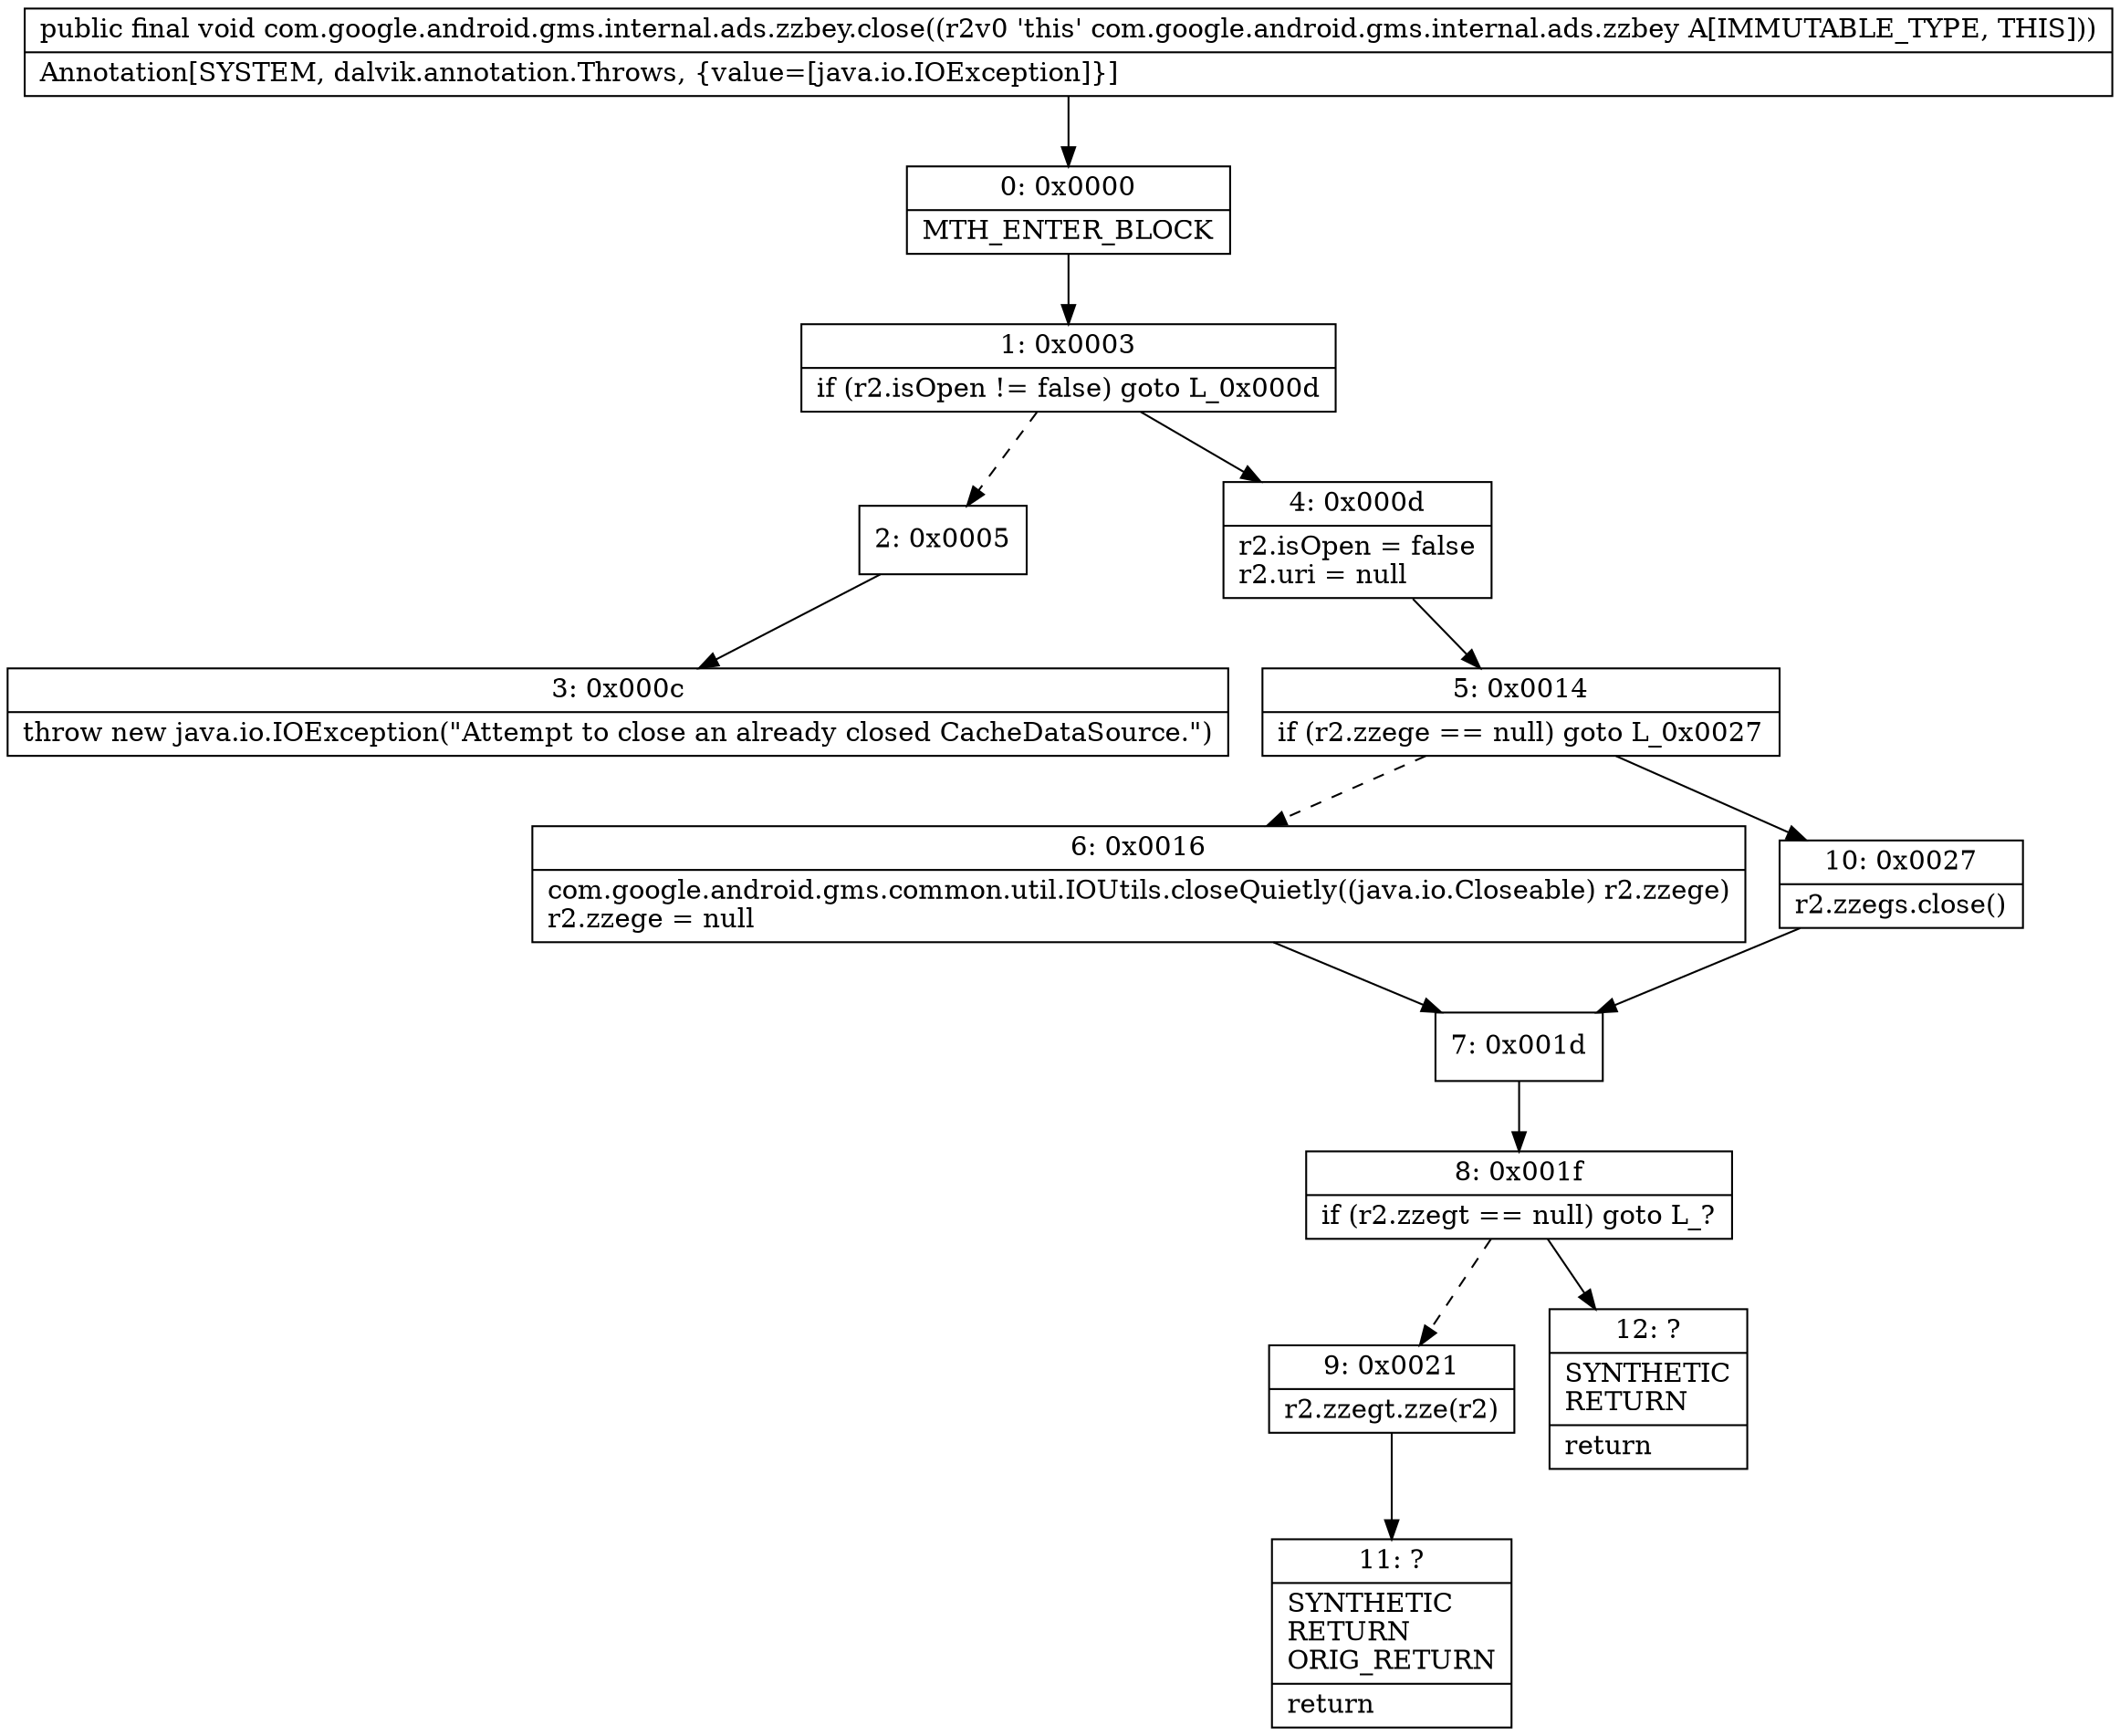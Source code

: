 digraph "CFG forcom.google.android.gms.internal.ads.zzbey.close()V" {
Node_0 [shape=record,label="{0\:\ 0x0000|MTH_ENTER_BLOCK\l}"];
Node_1 [shape=record,label="{1\:\ 0x0003|if (r2.isOpen != false) goto L_0x000d\l}"];
Node_2 [shape=record,label="{2\:\ 0x0005}"];
Node_3 [shape=record,label="{3\:\ 0x000c|throw new java.io.IOException(\"Attempt to close an already closed CacheDataSource.\")\l}"];
Node_4 [shape=record,label="{4\:\ 0x000d|r2.isOpen = false\lr2.uri = null\l}"];
Node_5 [shape=record,label="{5\:\ 0x0014|if (r2.zzege == null) goto L_0x0027\l}"];
Node_6 [shape=record,label="{6\:\ 0x0016|com.google.android.gms.common.util.IOUtils.closeQuietly((java.io.Closeable) r2.zzege)\lr2.zzege = null\l}"];
Node_7 [shape=record,label="{7\:\ 0x001d}"];
Node_8 [shape=record,label="{8\:\ 0x001f|if (r2.zzegt == null) goto L_?\l}"];
Node_9 [shape=record,label="{9\:\ 0x0021|r2.zzegt.zze(r2)\l}"];
Node_10 [shape=record,label="{10\:\ 0x0027|r2.zzegs.close()\l}"];
Node_11 [shape=record,label="{11\:\ ?|SYNTHETIC\lRETURN\lORIG_RETURN\l|return\l}"];
Node_12 [shape=record,label="{12\:\ ?|SYNTHETIC\lRETURN\l|return\l}"];
MethodNode[shape=record,label="{public final void com.google.android.gms.internal.ads.zzbey.close((r2v0 'this' com.google.android.gms.internal.ads.zzbey A[IMMUTABLE_TYPE, THIS]))  | Annotation[SYSTEM, dalvik.annotation.Throws, \{value=[java.io.IOException]\}]\l}"];
MethodNode -> Node_0;
Node_0 -> Node_1;
Node_1 -> Node_2[style=dashed];
Node_1 -> Node_4;
Node_2 -> Node_3;
Node_4 -> Node_5;
Node_5 -> Node_6[style=dashed];
Node_5 -> Node_10;
Node_6 -> Node_7;
Node_7 -> Node_8;
Node_8 -> Node_9[style=dashed];
Node_8 -> Node_12;
Node_9 -> Node_11;
Node_10 -> Node_7;
}

